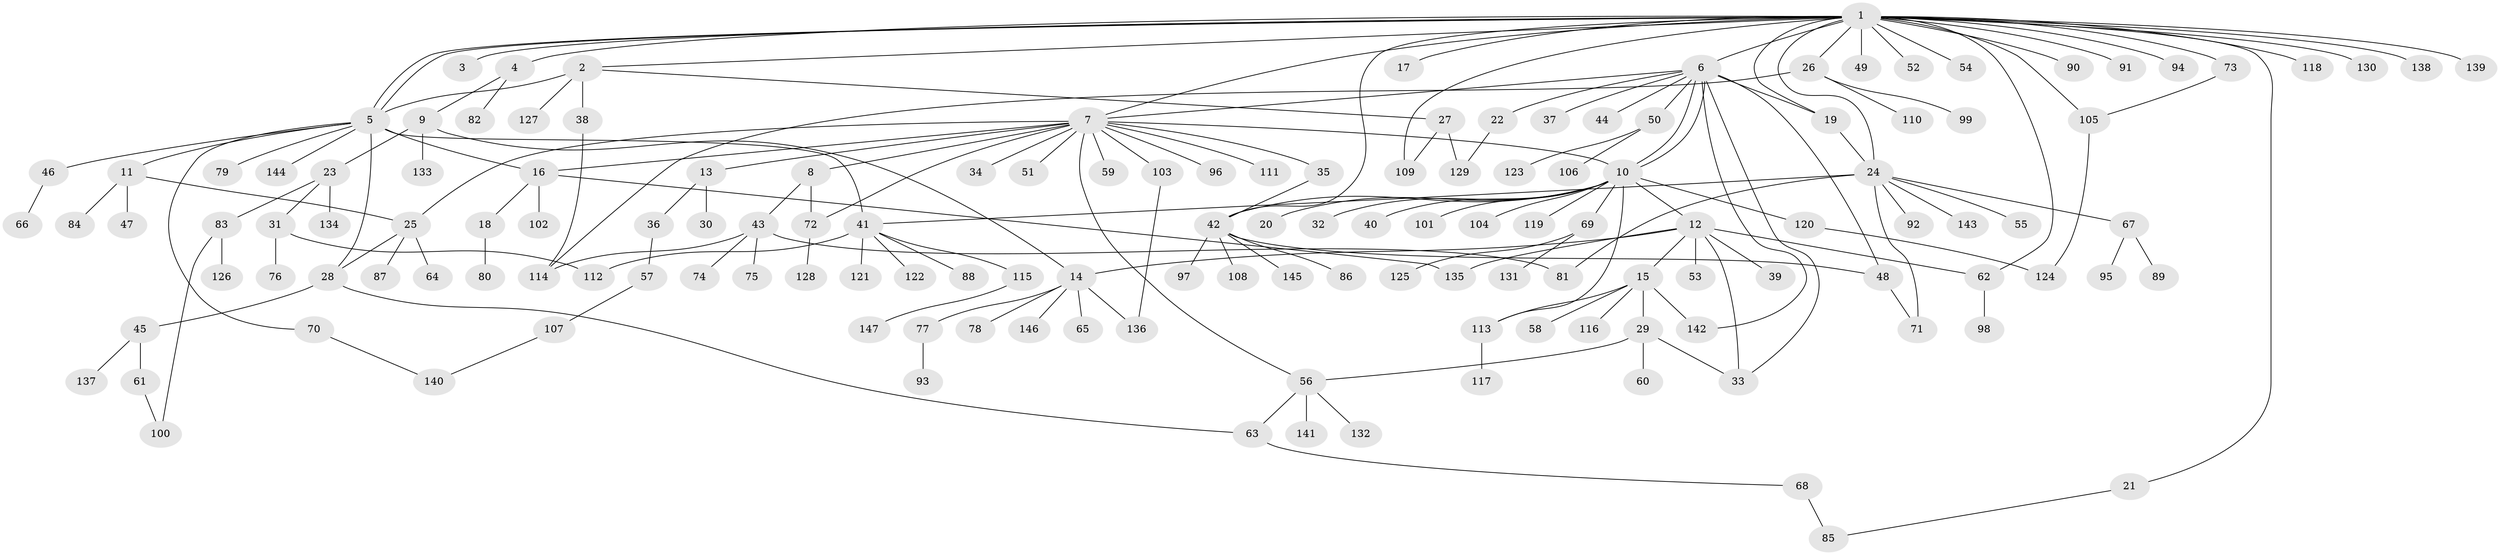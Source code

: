 // Generated by graph-tools (version 1.1) at 2025/35/03/09/25 02:35:18]
// undirected, 147 vertices, 183 edges
graph export_dot {
graph [start="1"]
  node [color=gray90,style=filled];
  1;
  2;
  3;
  4;
  5;
  6;
  7;
  8;
  9;
  10;
  11;
  12;
  13;
  14;
  15;
  16;
  17;
  18;
  19;
  20;
  21;
  22;
  23;
  24;
  25;
  26;
  27;
  28;
  29;
  30;
  31;
  32;
  33;
  34;
  35;
  36;
  37;
  38;
  39;
  40;
  41;
  42;
  43;
  44;
  45;
  46;
  47;
  48;
  49;
  50;
  51;
  52;
  53;
  54;
  55;
  56;
  57;
  58;
  59;
  60;
  61;
  62;
  63;
  64;
  65;
  66;
  67;
  68;
  69;
  70;
  71;
  72;
  73;
  74;
  75;
  76;
  77;
  78;
  79;
  80;
  81;
  82;
  83;
  84;
  85;
  86;
  87;
  88;
  89;
  90;
  91;
  92;
  93;
  94;
  95;
  96;
  97;
  98;
  99;
  100;
  101;
  102;
  103;
  104;
  105;
  106;
  107;
  108;
  109;
  110;
  111;
  112;
  113;
  114;
  115;
  116;
  117;
  118;
  119;
  120;
  121;
  122;
  123;
  124;
  125;
  126;
  127;
  128;
  129;
  130;
  131;
  132;
  133;
  134;
  135;
  136;
  137;
  138;
  139;
  140;
  141;
  142;
  143;
  144;
  145;
  146;
  147;
  1 -- 2;
  1 -- 3;
  1 -- 4;
  1 -- 5;
  1 -- 5;
  1 -- 6;
  1 -- 7;
  1 -- 17;
  1 -- 19;
  1 -- 21;
  1 -- 24;
  1 -- 26;
  1 -- 42;
  1 -- 49;
  1 -- 52;
  1 -- 54;
  1 -- 62;
  1 -- 73;
  1 -- 90;
  1 -- 91;
  1 -- 94;
  1 -- 105;
  1 -- 109;
  1 -- 118;
  1 -- 130;
  1 -- 138;
  1 -- 139;
  2 -- 5;
  2 -- 27;
  2 -- 38;
  2 -- 127;
  4 -- 9;
  4 -- 82;
  5 -- 11;
  5 -- 16;
  5 -- 28;
  5 -- 41;
  5 -- 46;
  5 -- 70;
  5 -- 79;
  5 -- 144;
  6 -- 7;
  6 -- 10;
  6 -- 10;
  6 -- 19;
  6 -- 22;
  6 -- 33;
  6 -- 37;
  6 -- 44;
  6 -- 48;
  6 -- 50;
  6 -- 142;
  7 -- 8;
  7 -- 10;
  7 -- 13;
  7 -- 16;
  7 -- 25;
  7 -- 34;
  7 -- 35;
  7 -- 51;
  7 -- 56;
  7 -- 59;
  7 -- 72;
  7 -- 96;
  7 -- 103;
  7 -- 111;
  8 -- 43;
  8 -- 72;
  9 -- 14;
  9 -- 23;
  9 -- 133;
  10 -- 12;
  10 -- 20;
  10 -- 32;
  10 -- 40;
  10 -- 42;
  10 -- 69;
  10 -- 101;
  10 -- 104;
  10 -- 113;
  10 -- 119;
  10 -- 120;
  11 -- 25;
  11 -- 47;
  11 -- 84;
  12 -- 14;
  12 -- 15;
  12 -- 33;
  12 -- 39;
  12 -- 53;
  12 -- 62;
  12 -- 135;
  13 -- 30;
  13 -- 36;
  14 -- 65;
  14 -- 77;
  14 -- 78;
  14 -- 136;
  14 -- 146;
  15 -- 29;
  15 -- 58;
  15 -- 113;
  15 -- 116;
  15 -- 142;
  16 -- 18;
  16 -- 102;
  16 -- 135;
  18 -- 80;
  19 -- 24;
  21 -- 85;
  22 -- 129;
  23 -- 31;
  23 -- 83;
  23 -- 134;
  24 -- 41;
  24 -- 55;
  24 -- 67;
  24 -- 71;
  24 -- 81;
  24 -- 92;
  24 -- 143;
  25 -- 28;
  25 -- 64;
  25 -- 87;
  26 -- 99;
  26 -- 110;
  26 -- 114;
  27 -- 109;
  27 -- 129;
  28 -- 45;
  28 -- 63;
  29 -- 33;
  29 -- 56;
  29 -- 60;
  31 -- 76;
  31 -- 112;
  35 -- 42;
  36 -- 57;
  38 -- 114;
  41 -- 88;
  41 -- 112;
  41 -- 115;
  41 -- 121;
  41 -- 122;
  42 -- 48;
  42 -- 86;
  42 -- 97;
  42 -- 108;
  42 -- 145;
  43 -- 74;
  43 -- 75;
  43 -- 81;
  43 -- 114;
  45 -- 61;
  45 -- 137;
  46 -- 66;
  48 -- 71;
  50 -- 106;
  50 -- 123;
  56 -- 63;
  56 -- 132;
  56 -- 141;
  57 -- 107;
  61 -- 100;
  62 -- 98;
  63 -- 68;
  67 -- 89;
  67 -- 95;
  68 -- 85;
  69 -- 125;
  69 -- 131;
  70 -- 140;
  72 -- 128;
  73 -- 105;
  77 -- 93;
  83 -- 100;
  83 -- 126;
  103 -- 136;
  105 -- 124;
  107 -- 140;
  113 -- 117;
  115 -- 147;
  120 -- 124;
}
